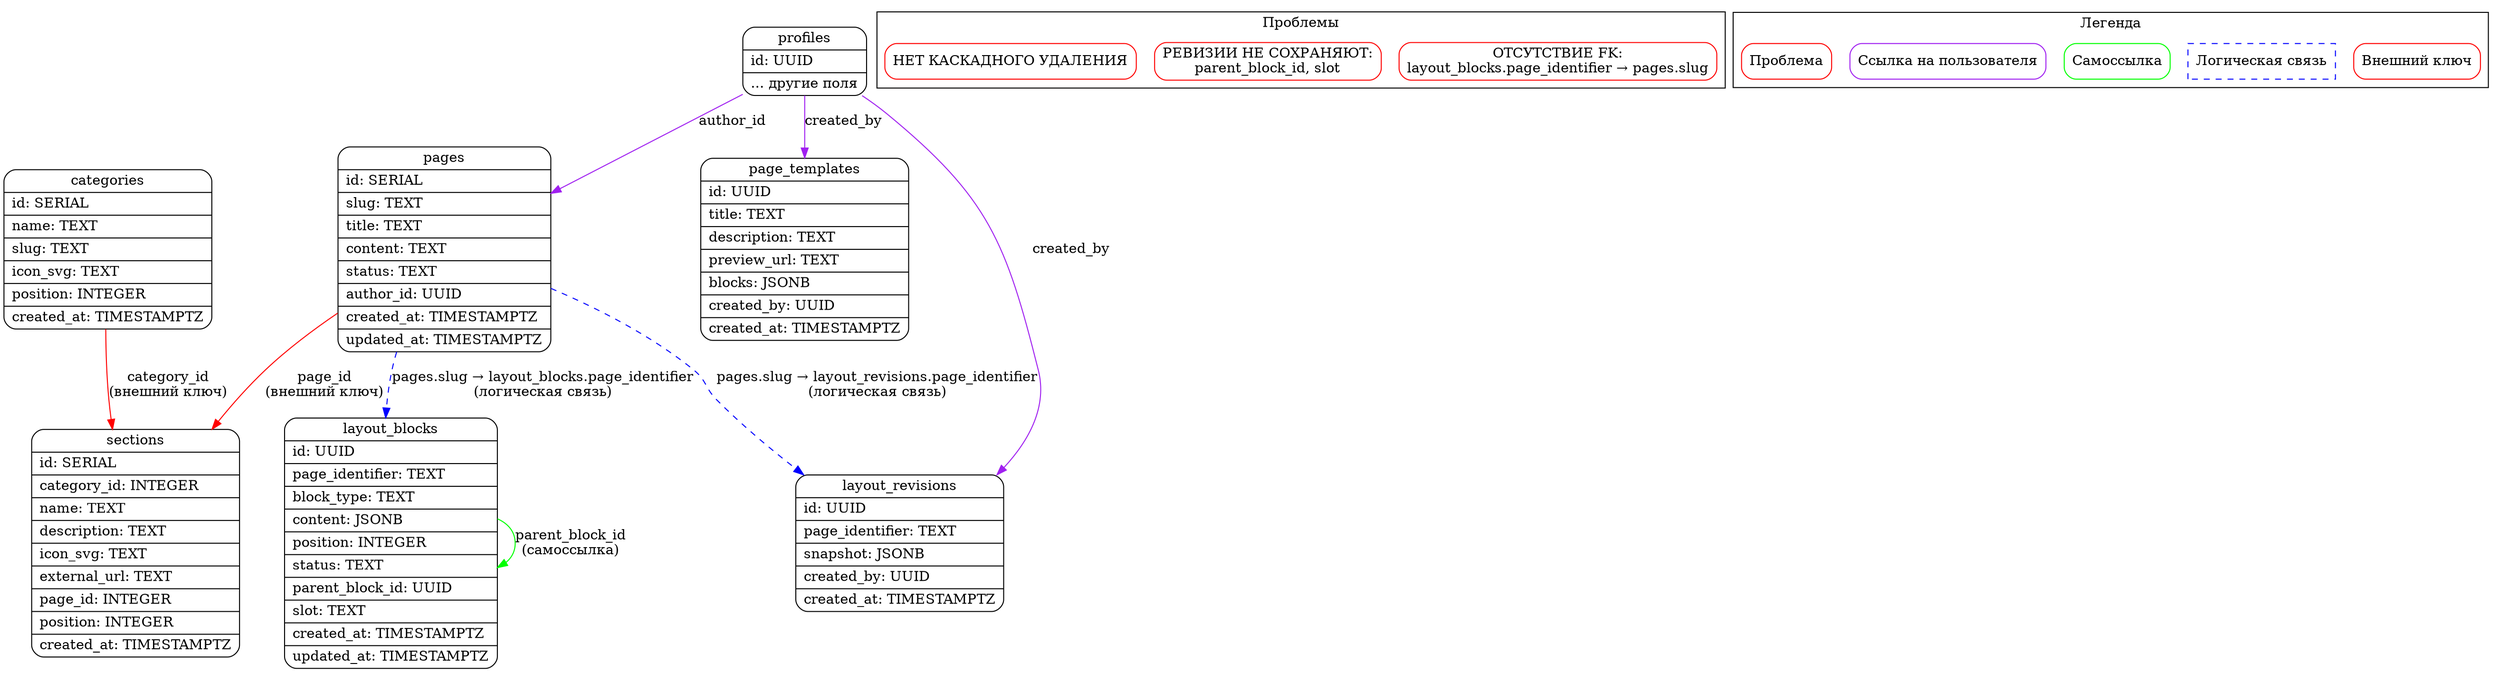 digraph Models {
  rankdir=TB;
  node [shape=record, style=rounded];

  // Таблицы
  pages [label="{pages|id: SERIAL\l|slug: TEXT\l|title: TEXT\l|content: TEXT\l|status: TEXT\l|author_id: UUID\l|created_at: TIMESTAMPTZ\l|updated_at: TIMESTAMPTZ\l}"];

  layout_blocks [label="{layout_blocks|id: UUID\l|page_identifier: TEXT\l|block_type: TEXT\l|content: JSONB\l|position: INTEGER\l|status: TEXT\l|parent_block_id: UUID\l|slot: TEXT\l|created_at: TIMESTAMPTZ\l|updated_at: TIMESTAMPTZ\l}"];

  layout_revisions [label="{layout_revisions|id: UUID\l|page_identifier: TEXT\l|snapshot: JSONB\l|created_by: UUID\l|created_at: TIMESTAMPTZ\l}"];

  categories [label="{categories|id: SERIAL\l|name: TEXT\l|slug: TEXT\l|icon_svg: TEXT\l|position: INTEGER\l|created_at: TIMESTAMPTZ\l}"];

  sections [label="{sections|id: SERIAL\l|category_id: INTEGER\l|name: TEXT\l|description: TEXT\l|icon_svg: TEXT\l|external_url: TEXT\l|page_id: INTEGER\l|position: INTEGER\l|created_at: TIMESTAMPTZ\l}"];

  page_templates [label="{page_templates|id: UUID\l|title: TEXT\l|description: TEXT\l|preview_url: TEXT\l|blocks: JSONB\l|created_by: UUID\l|created_at: TIMESTAMPTZ\l}"];

  profiles [label="{profiles|id: UUID\l|... другие поля\l}"];

  // Связи
  pages -> layout_blocks [label="pages.slug → layout_blocks.page_identifier\n(логическая связь)", color=blue, style=dashed];
  pages -> layout_revisions [label="pages.slug → layout_revisions.page_identifier\n(логическая связь)", color=blue, style=dashed];

  layout_blocks -> layout_blocks [label="parent_block_id\n(самоссылка)", color=green];

  categories -> sections [label="category_id\n(внешний ключ)", color=red];
  pages -> sections [label="page_id\n(внешний ключ)", color=red];

  profiles -> pages [label="author_id", color=purple];
  profiles -> layout_revisions [label="created_by", color=purple];
  profiles -> page_templates [label="created_by", color=purple];

  // Проблемные области
  subgraph cluster_issues {
    label="Проблемы";
    node [color=red, shape=box];

    MissingFK [label="ОТСУТСТВИЕ FK:\nlayout_blocks.page_identifier → pages.slug"];
    BrokenRevisions [label="РЕВИЗИИ НЕ СОХРАНЯЮТ:\nparent_block_id, slot"];
    NoCascade [label="НЕТ КАСКАДНОГО УДАЛЕНИЯ"];
  }

  // Легенда
  subgraph cluster_legend {
    label="Легенда";
    FK [label="Внешний ключ", color=red];
    Logical [label="Логическая связь", color=blue, style=dashed];
    SelfRef [label="Самоссылка", color=green];
    UserRef [label="Ссылка на пользователя", color=purple];
    Problem [label="Проблема", color=red];
  }
}
